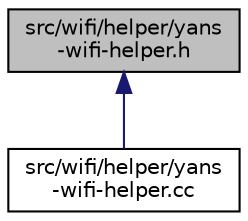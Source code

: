 digraph "src/wifi/helper/yans-wifi-helper.h"
{
 // LATEX_PDF_SIZE
  edge [fontname="Helvetica",fontsize="10",labelfontname="Helvetica",labelfontsize="10"];
  node [fontname="Helvetica",fontsize="10",shape=record];
  Node1 [label="src/wifi/helper/yans\l-wifi-helper.h",height=0.2,width=0.4,color="black", fillcolor="grey75", style="filled", fontcolor="black",tooltip=" "];
  Node1 -> Node2 [dir="back",color="midnightblue",fontsize="10",style="solid",fontname="Helvetica"];
  Node2 [label="src/wifi/helper/yans\l-wifi-helper.cc",height=0.2,width=0.4,color="black", fillcolor="white", style="filled",URL="$yans-wifi-helper_8cc.html",tooltip=" "];
}
